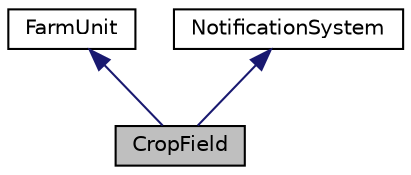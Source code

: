 digraph "CropField"
{
 // LATEX_PDF_SIZE
  edge [fontname="Helvetica",fontsize="10",labelfontname="Helvetica",labelfontsize="10"];
  node [fontname="Helvetica",fontsize="10",shape=record];
  Node1 [label="CropField",height=0.2,width=0.4,color="black", fillcolor="grey75", style="filled", fontcolor="black",tooltip="Represents a crop field unit in the farm system."];
  Node2 -> Node1 [dir="back",color="midnightblue",fontsize="10",style="solid",fontname="Helvetica"];
  Node2 [label="FarmUnit",height=0.2,width=0.4,color="black", fillcolor="white", style="filled",URL="$classFarmUnit.html",tooltip="Abstract class representing a unit in the farm."];
  Node3 -> Node1 [dir="back",color="midnightblue",fontsize="10",style="solid",fontname="Helvetica"];
  Node3 [label="NotificationSystem",height=0.2,width=0.4,color="black", fillcolor="white", style="filled",URL="$classNotificationSystem.html",tooltip="Implements the Subject role in the Observer design pattern."];
}
